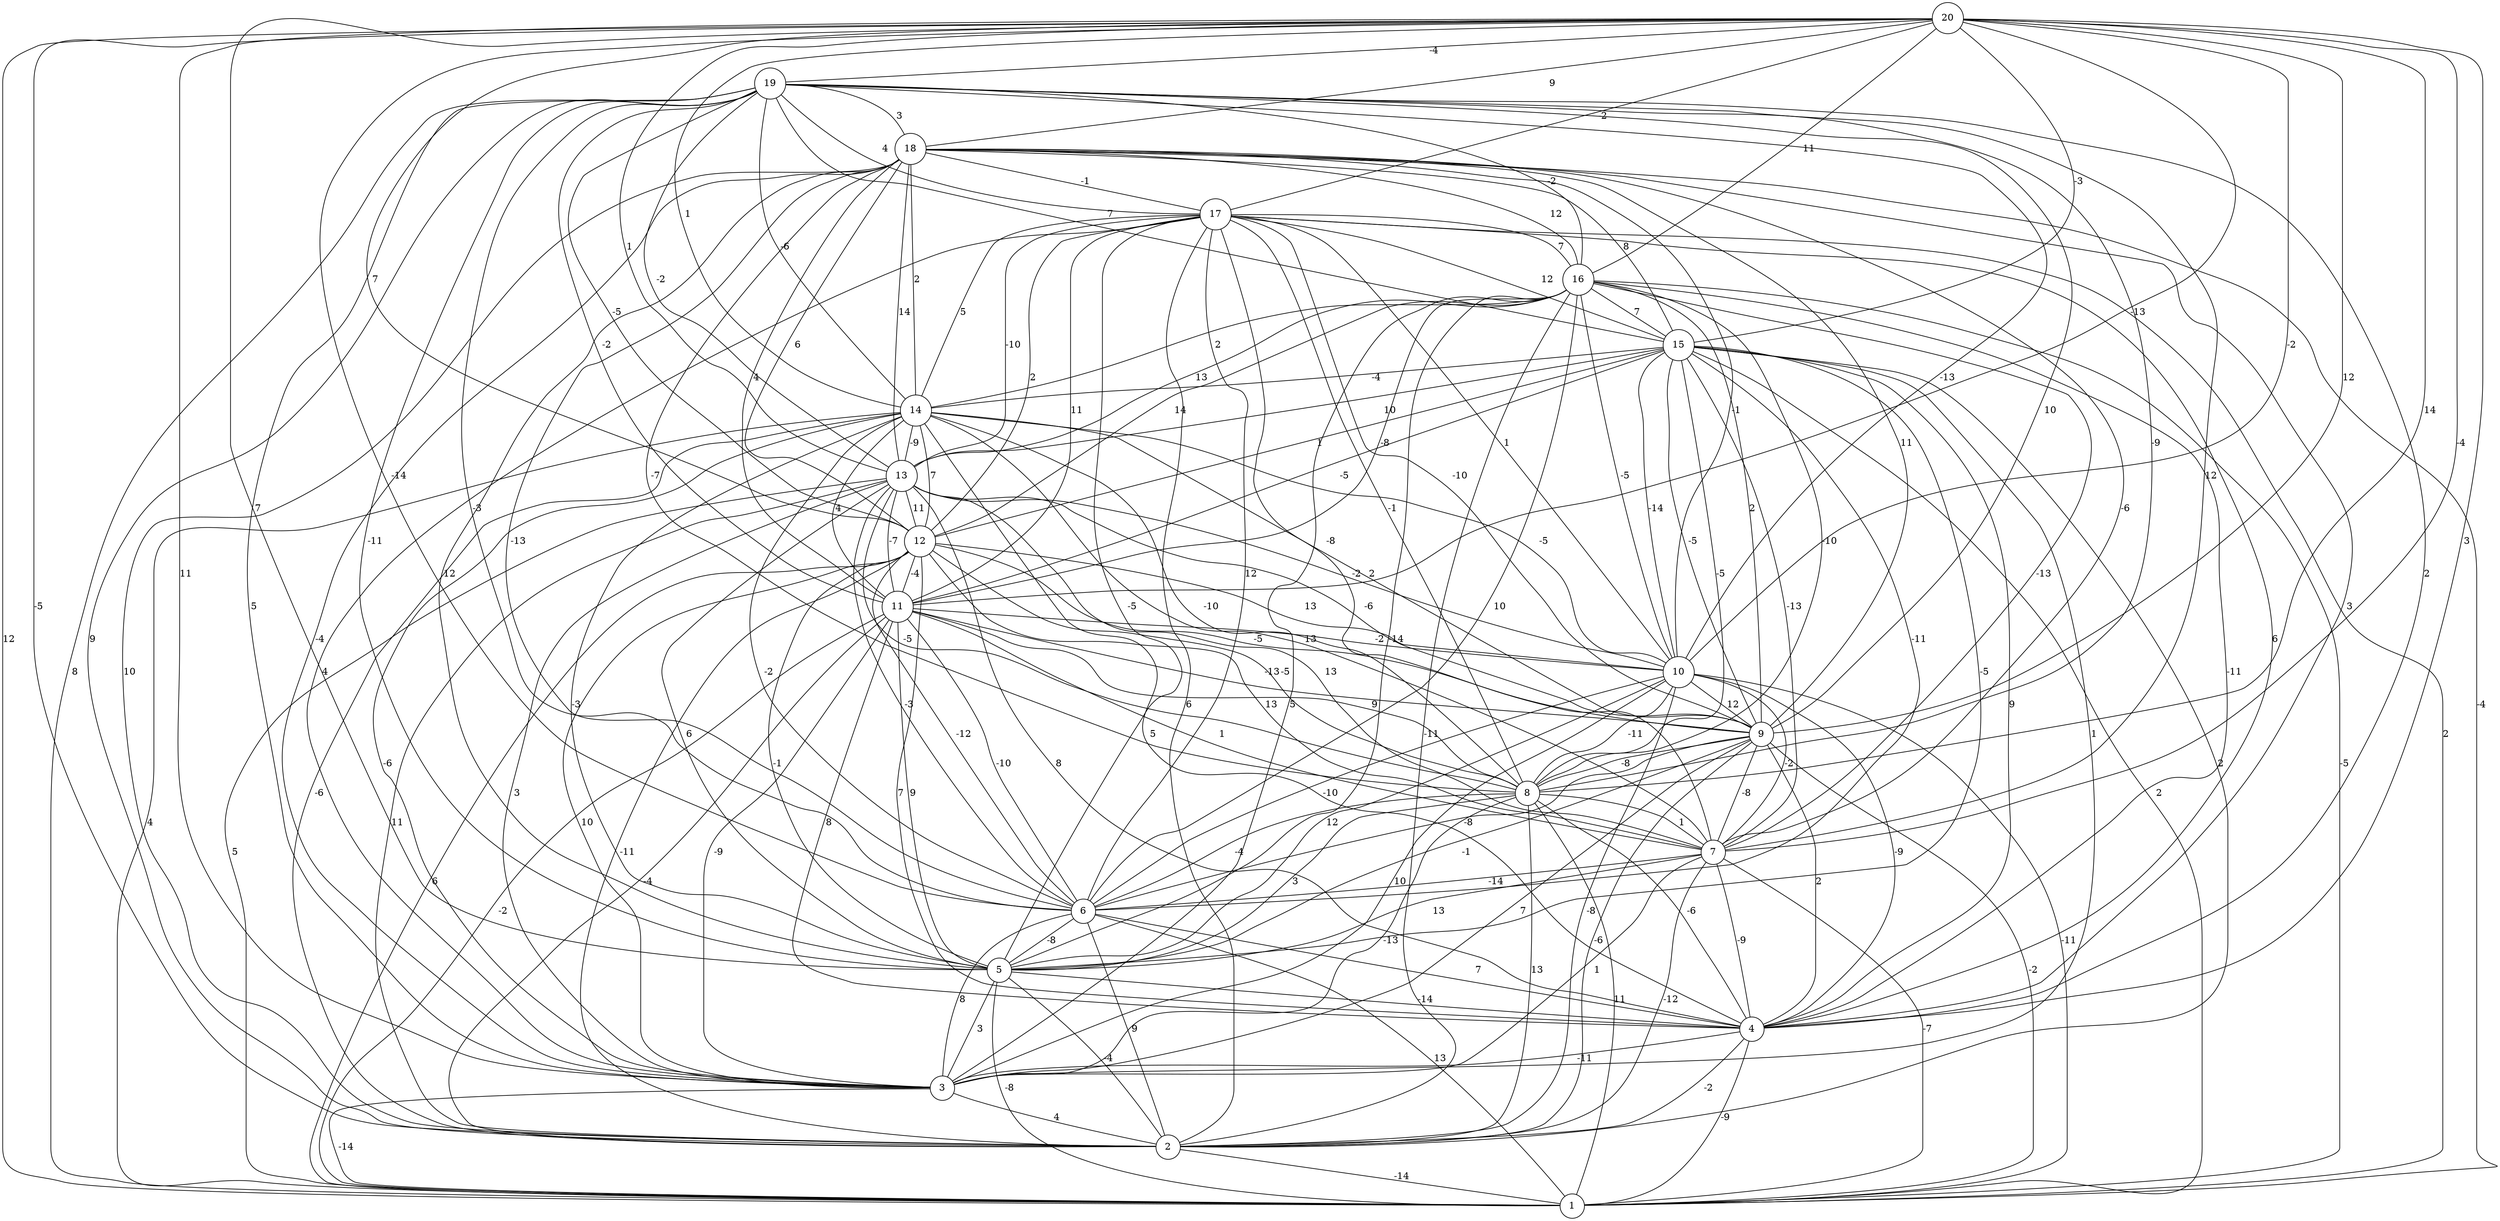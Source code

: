 graph { 
	 fontname="Helvetica,Arial,sans-serif" 
	 node [shape = circle]; 
	 20 -- 1 [label = "12"];
	 20 -- 2 [label = "-5"];
	 20 -- 3 [label = "11"];
	 20 -- 4 [label = "3"];
	 20 -- 5 [label = "7"];
	 20 -- 6 [label = "-14"];
	 20 -- 7 [label = "-4"];
	 20 -- 8 [label = "14"];
	 20 -- 9 [label = "12"];
	 20 -- 10 [label = "-2"];
	 20 -- 11 [label = "-13"];
	 20 -- 12 [label = "7"];
	 20 -- 13 [label = "1"];
	 20 -- 14 [label = "1"];
	 20 -- 15 [label = "-3"];
	 20 -- 16 [label = "11"];
	 20 -- 17 [label = "-2"];
	 20 -- 18 [label = "9"];
	 20 -- 19 [label = "-4"];
	 19 -- 1 [label = "8"];
	 19 -- 2 [label = "9"];
	 19 -- 3 [label = "5"];
	 19 -- 4 [label = "2"];
	 19 -- 5 [label = "-11"];
	 19 -- 6 [label = "-3"];
	 19 -- 7 [label = "12"];
	 19 -- 8 [label = "-9"];
	 19 -- 9 [label = "10"];
	 19 -- 10 [label = "-13"];
	 19 -- 11 [label = "-2"];
	 19 -- 12 [label = "-5"];
	 19 -- 13 [label = "-2"];
	 19 -- 14 [label = "-6"];
	 19 -- 15 [label = "7"];
	 19 -- 16 [label = "-2"];
	 19 -- 17 [label = "4"];
	 19 -- 18 [label = "3"];
	 18 -- 1 [label = "-4"];
	 18 -- 2 [label = "10"];
	 18 -- 3 [label = "-4"];
	 18 -- 4 [label = "3"];
	 18 -- 5 [label = "12"];
	 18 -- 6 [label = "-13"];
	 18 -- 7 [label = "-6"];
	 18 -- 8 [label = "-7"];
	 18 -- 9 [label = "11"];
	 18 -- 10 [label = "-1"];
	 18 -- 11 [label = "4"];
	 18 -- 12 [label = "6"];
	 18 -- 13 [label = "14"];
	 18 -- 14 [label = "2"];
	 18 -- 15 [label = "8"];
	 18 -- 16 [label = "12"];
	 18 -- 17 [label = "-1"];
	 17 -- 1 [label = "2"];
	 17 -- 2 [label = "6"];
	 17 -- 3 [label = "4"];
	 17 -- 4 [label = "6"];
	 17 -- 5 [label = "-5"];
	 17 -- 6 [label = "12"];
	 17 -- 7 [label = "-8"];
	 17 -- 8 [label = "-1"];
	 17 -- 9 [label = "-10"];
	 17 -- 10 [label = "1"];
	 17 -- 11 [label = "11"];
	 17 -- 12 [label = "2"];
	 17 -- 13 [label = "-10"];
	 17 -- 14 [label = "5"];
	 17 -- 15 [label = "12"];
	 17 -- 16 [label = "7"];
	 16 -- 1 [label = "-5"];
	 16 -- 2 [label = "-11"];
	 16 -- 3 [label = "5"];
	 16 -- 4 [label = "-11"];
	 16 -- 5 [label = "-14"];
	 16 -- 6 [label = "10"];
	 16 -- 7 [label = "-13"];
	 16 -- 8 [label = "-10"];
	 16 -- 9 [label = "2"];
	 16 -- 10 [label = "-5"];
	 16 -- 11 [label = "-8"];
	 16 -- 12 [label = "14"];
	 16 -- 13 [label = "13"];
	 16 -- 14 [label = "2"];
	 16 -- 15 [label = "7"];
	 15 -- 1 [label = "2"];
	 15 -- 2 [label = "2"];
	 15 -- 3 [label = "1"];
	 15 -- 4 [label = "9"];
	 15 -- 5 [label = "-5"];
	 15 -- 6 [label = "-11"];
	 15 -- 7 [label = "-13"];
	 15 -- 8 [label = "-5"];
	 15 -- 9 [label = "-5"];
	 15 -- 10 [label = "-14"];
	 15 -- 11 [label = "-5"];
	 15 -- 12 [label = "1"];
	 15 -- 13 [label = "10"];
	 15 -- 14 [label = "-4"];
	 14 -- 1 [label = "4"];
	 14 -- 2 [label = "-6"];
	 14 -- 3 [label = "-6"];
	 14 -- 4 [label = "5"];
	 14 -- 5 [label = "-3"];
	 14 -- 6 [label = "-2"];
	 14 -- 7 [label = "13"];
	 14 -- 8 [label = "-10"];
	 14 -- 9 [label = "2"];
	 14 -- 10 [label = "-5"];
	 14 -- 11 [label = "4"];
	 14 -- 12 [label = "7"];
	 14 -- 13 [label = "-9"];
	 13 -- 1 [label = "5"];
	 13 -- 2 [label = "11"];
	 13 -- 3 [label = "3"];
	 13 -- 4 [label = "8"];
	 13 -- 5 [label = "6"];
	 13 -- 6 [label = "-3"];
	 13 -- 7 [label = "13"];
	 13 -- 8 [label = "-5"];
	 13 -- 9 [label = "-6"];
	 13 -- 10 [label = "-2"];
	 13 -- 11 [label = "-7"];
	 13 -- 12 [label = "11"];
	 12 -- 1 [label = "6"];
	 12 -- 2 [label = "-11"];
	 12 -- 3 [label = "10"];
	 12 -- 4 [label = "7"];
	 12 -- 5 [label = "-1"];
	 12 -- 6 [label = "-12"];
	 12 -- 7 [label = "13"];
	 12 -- 8 [label = "-5"];
	 12 -- 9 [label = "-5"];
	 12 -- 10 [label = "13"];
	 12 -- 11 [label = "-4"];
	 11 -- 1 [label = "-2"];
	 11 -- 2 [label = "-4"];
	 11 -- 3 [label = "-9"];
	 11 -- 4 [label = "8"];
	 11 -- 5 [label = "9"];
	 11 -- 6 [label = "-10"];
	 11 -- 7 [label = "1"];
	 11 -- 8 [label = "9"];
	 11 -- 9 [label = "-13"];
	 11 -- 10 [label = "-2"];
	 10 -- 1 [label = "-11"];
	 10 -- 2 [label = "-8"];
	 10 -- 3 [label = "10"];
	 10 -- 4 [label = "-9"];
	 10 -- 5 [label = "12"];
	 10 -- 6 [label = "-10"];
	 10 -- 7 [label = "-2"];
	 10 -- 8 [label = "-11"];
	 10 -- 9 [label = "12"];
	 9 -- 1 [label = "-2"];
	 9 -- 2 [label = "-6"];
	 9 -- 3 [label = "7"];
	 9 -- 4 [label = "2"];
	 9 -- 5 [label = "-1"];
	 9 -- 6 [label = "-8"];
	 9 -- 7 [label = "-8"];
	 9 -- 8 [label = "-8"];
	 8 -- 1 [label = "11"];
	 8 -- 2 [label = "13"];
	 8 -- 3 [label = "-13"];
	 8 -- 4 [label = "-6"];
	 8 -- 5 [label = "3"];
	 8 -- 6 [label = "-4"];
	 8 -- 7 [label = "1"];
	 7 -- 1 [label = "-7"];
	 7 -- 2 [label = "-12"];
	 7 -- 3 [label = "1"];
	 7 -- 4 [label = "-9"];
	 7 -- 5 [label = "13"];
	 7 -- 6 [label = "-14"];
	 6 -- 1 [label = "13"];
	 6 -- 2 [label = "9"];
	 6 -- 3 [label = "8"];
	 6 -- 4 [label = "7"];
	 6 -- 5 [label = "-8"];
	 5 -- 1 [label = "-8"];
	 5 -- 2 [label = "-4"];
	 5 -- 3 [label = "3"];
	 5 -- 4 [label = "-14"];
	 4 -- 1 [label = "-9"];
	 4 -- 2 [label = "-2"];
	 4 -- 3 [label = "-11"];
	 3 -- 1 [label = "-14"];
	 3 -- 2 [label = "4"];
	 2 -- 1 [label = "-14"];
	 1;
	 2;
	 3;
	 4;
	 5;
	 6;
	 7;
	 8;
	 9;
	 10;
	 11;
	 12;
	 13;
	 14;
	 15;
	 16;
	 17;
	 18;
	 19;
	 20;
}

